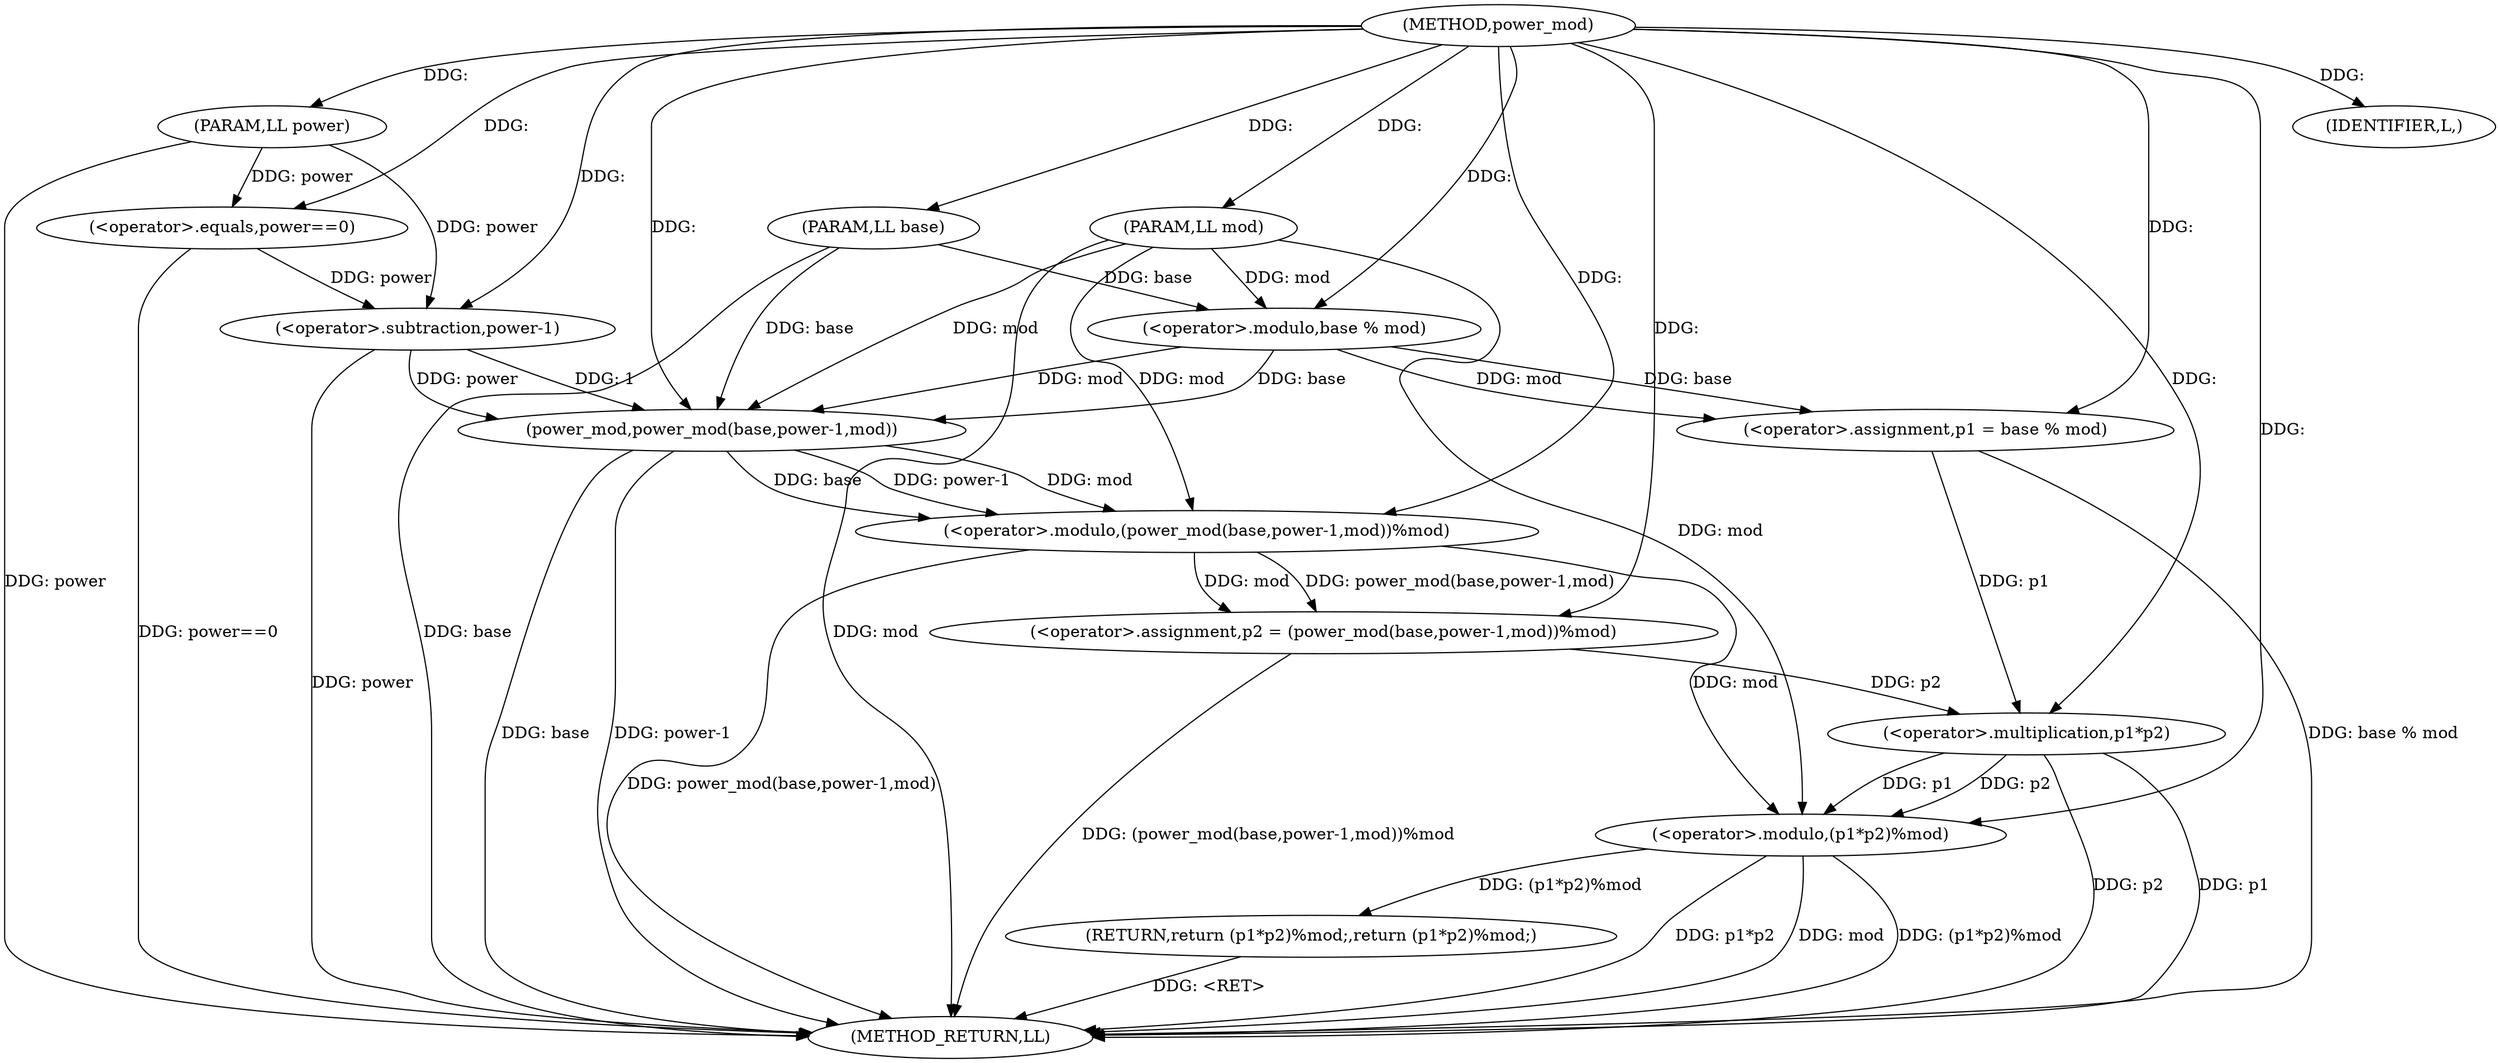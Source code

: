 digraph "power_mod" {  
"1000140" [label = "(METHOD,power_mod)" ]
"1000175" [label = "(METHOD_RETURN,LL)" ]
"1000141" [label = "(PARAM,LL base)" ]
"1000142" [label = "(PARAM,LL power)" ]
"1000143" [label = "(PARAM,LL mod)" ]
"1000150" [label = "(IDENTIFIER,L,)" ]
"1000146" [label = "(<operator>.equals,power==0)" ]
"1000153" [label = "(<operator>.assignment,p1 = base % mod)" ]
"1000159" [label = "(<operator>.assignment,p2 = (power_mod(base,power-1,mod))%mod)" ]
"1000169" [label = "(RETURN,return (p1*p2)%mod;,return (p1*p2)%mod;)" ]
"1000170" [label = "(<operator>.modulo,(p1*p2)%mod)" ]
"1000155" [label = "(<operator>.modulo,base % mod)" ]
"1000161" [label = "(<operator>.modulo,(power_mod(base,power-1,mod))%mod)" ]
"1000162" [label = "(power_mod,power_mod(base,power-1,mod))" ]
"1000171" [label = "(<operator>.multiplication,p1*p2)" ]
"1000164" [label = "(<operator>.subtraction,power-1)" ]
  "1000169" -> "1000175"  [ label = "DDG: <RET>"] 
  "1000141" -> "1000175"  [ label = "DDG: base"] 
  "1000142" -> "1000175"  [ label = "DDG: power"] 
  "1000143" -> "1000175"  [ label = "DDG: mod"] 
  "1000146" -> "1000175"  [ label = "DDG: power==0"] 
  "1000153" -> "1000175"  [ label = "DDG: base % mod"] 
  "1000162" -> "1000175"  [ label = "DDG: base"] 
  "1000164" -> "1000175"  [ label = "DDG: power"] 
  "1000162" -> "1000175"  [ label = "DDG: power-1"] 
  "1000161" -> "1000175"  [ label = "DDG: power_mod(base,power-1,mod)"] 
  "1000159" -> "1000175"  [ label = "DDG: (power_mod(base,power-1,mod))%mod"] 
  "1000171" -> "1000175"  [ label = "DDG: p1"] 
  "1000171" -> "1000175"  [ label = "DDG: p2"] 
  "1000170" -> "1000175"  [ label = "DDG: p1*p2"] 
  "1000170" -> "1000175"  [ label = "DDG: mod"] 
  "1000170" -> "1000175"  [ label = "DDG: (p1*p2)%mod"] 
  "1000140" -> "1000141"  [ label = "DDG: "] 
  "1000140" -> "1000142"  [ label = "DDG: "] 
  "1000140" -> "1000143"  [ label = "DDG: "] 
  "1000140" -> "1000150"  [ label = "DDG: "] 
  "1000155" -> "1000153"  [ label = "DDG: base"] 
  "1000155" -> "1000153"  [ label = "DDG: mod"] 
  "1000161" -> "1000159"  [ label = "DDG: mod"] 
  "1000161" -> "1000159"  [ label = "DDG: power_mod(base,power-1,mod)"] 
  "1000170" -> "1000169"  [ label = "DDG: (p1*p2)%mod"] 
  "1000142" -> "1000146"  [ label = "DDG: power"] 
  "1000140" -> "1000146"  [ label = "DDG: "] 
  "1000140" -> "1000153"  [ label = "DDG: "] 
  "1000140" -> "1000159"  [ label = "DDG: "] 
  "1000141" -> "1000155"  [ label = "DDG: base"] 
  "1000140" -> "1000155"  [ label = "DDG: "] 
  "1000143" -> "1000155"  [ label = "DDG: mod"] 
  "1000162" -> "1000161"  [ label = "DDG: base"] 
  "1000162" -> "1000161"  [ label = "DDG: power-1"] 
  "1000162" -> "1000161"  [ label = "DDG: mod"] 
  "1000143" -> "1000161"  [ label = "DDG: mod"] 
  "1000140" -> "1000161"  [ label = "DDG: "] 
  "1000171" -> "1000170"  [ label = "DDG: p1"] 
  "1000171" -> "1000170"  [ label = "DDG: p2"] 
  "1000161" -> "1000170"  [ label = "DDG: mod"] 
  "1000143" -> "1000170"  [ label = "DDG: mod"] 
  "1000140" -> "1000170"  [ label = "DDG: "] 
  "1000155" -> "1000162"  [ label = "DDG: base"] 
  "1000141" -> "1000162"  [ label = "DDG: base"] 
  "1000140" -> "1000162"  [ label = "DDG: "] 
  "1000164" -> "1000162"  [ label = "DDG: power"] 
  "1000164" -> "1000162"  [ label = "DDG: 1"] 
  "1000155" -> "1000162"  [ label = "DDG: mod"] 
  "1000143" -> "1000162"  [ label = "DDG: mod"] 
  "1000153" -> "1000171"  [ label = "DDG: p1"] 
  "1000140" -> "1000171"  [ label = "DDG: "] 
  "1000159" -> "1000171"  [ label = "DDG: p2"] 
  "1000146" -> "1000164"  [ label = "DDG: power"] 
  "1000142" -> "1000164"  [ label = "DDG: power"] 
  "1000140" -> "1000164"  [ label = "DDG: "] 
}
